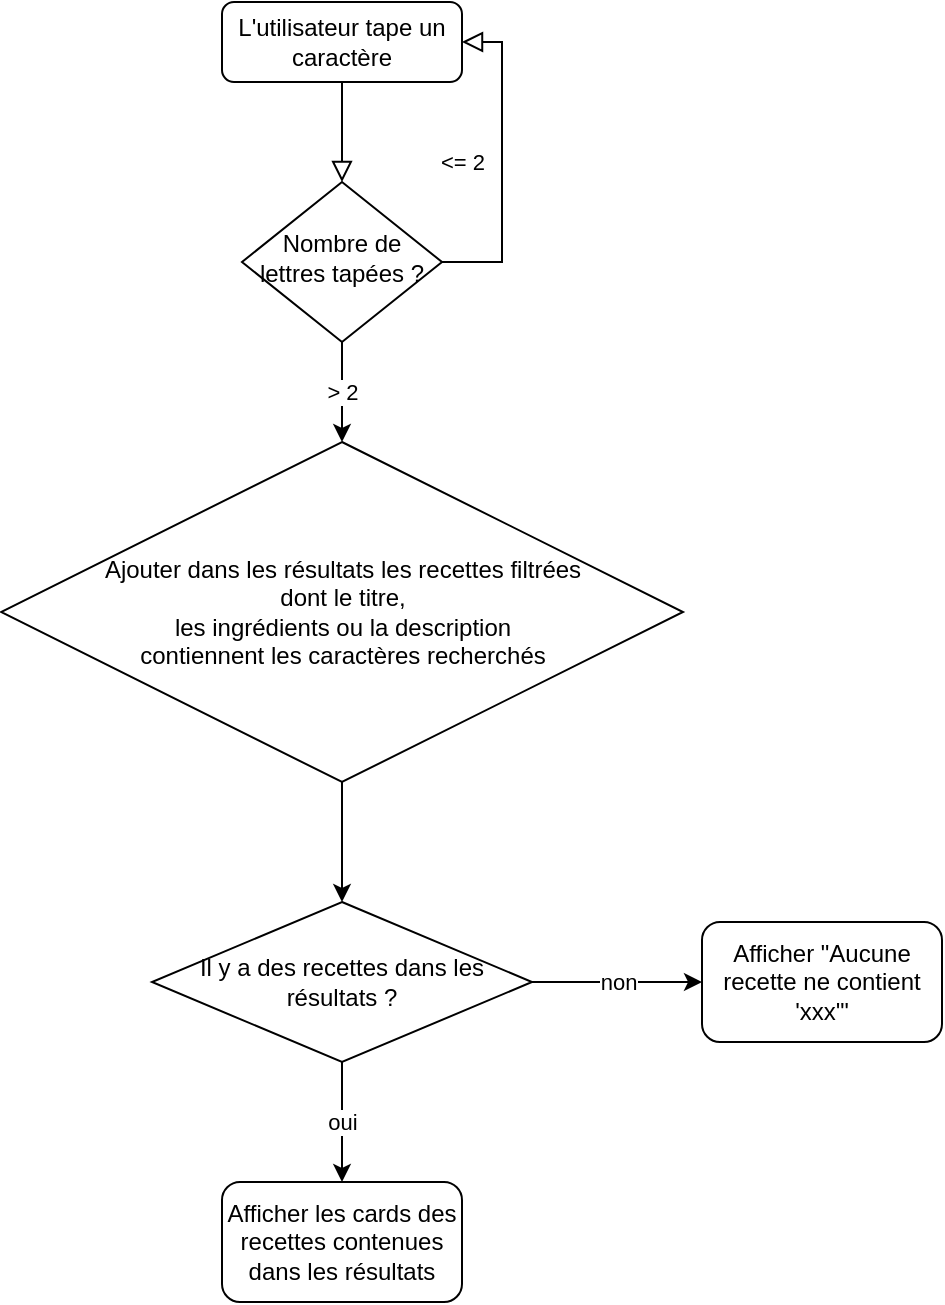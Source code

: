 <mxfile version="21.4.0" type="github">
  <diagram id="C5RBs43oDa-KdzZeNtuy" name="Page-1">
    <mxGraphModel dx="1050" dy="581" grid="1" gridSize="10" guides="1" tooltips="1" connect="1" arrows="1" fold="1" page="1" pageScale="1" pageWidth="827" pageHeight="1169" math="0" shadow="0">
      <root>
        <mxCell id="WIyWlLk6GJQsqaUBKTNV-0" />
        <mxCell id="WIyWlLk6GJQsqaUBKTNV-1" parent="WIyWlLk6GJQsqaUBKTNV-0" />
        <mxCell id="qFMe0frA2DKLZ1qUmXfM-1" value="" style="rounded=0;html=1;jettySize=auto;orthogonalLoop=1;fontSize=11;endArrow=block;endFill=0;endSize=8;strokeWidth=1;shadow=0;labelBackgroundColor=none;edgeStyle=orthogonalEdgeStyle;" parent="WIyWlLk6GJQsqaUBKTNV-1" source="qFMe0frA2DKLZ1qUmXfM-2" target="qFMe0frA2DKLZ1qUmXfM-4" edge="1">
          <mxGeometry relative="1" as="geometry" />
        </mxCell>
        <mxCell id="qFMe0frA2DKLZ1qUmXfM-2" value="L&#39;utilisateur tape un caractère" style="rounded=1;whiteSpace=wrap;html=1;fontSize=12;glass=0;strokeWidth=1;shadow=0;" parent="WIyWlLk6GJQsqaUBKTNV-1" vertex="1">
          <mxGeometry x="344" y="50" width="120" height="40" as="geometry" />
        </mxCell>
        <mxCell id="qFMe0frA2DKLZ1qUmXfM-3" value="&amp;lt;= 2" style="edgeStyle=orthogonalEdgeStyle;rounded=0;html=1;jettySize=auto;orthogonalLoop=1;fontSize=11;endArrow=block;endFill=0;endSize=8;strokeWidth=1;shadow=0;labelBackgroundColor=none;entryX=1;entryY=0.5;entryDx=0;entryDy=0;" parent="WIyWlLk6GJQsqaUBKTNV-1" source="qFMe0frA2DKLZ1qUmXfM-4" target="qFMe0frA2DKLZ1qUmXfM-2" edge="1">
          <mxGeometry y="20" relative="1" as="geometry">
            <mxPoint as="offset" />
            <mxPoint x="504" y="180" as="targetPoint" />
            <Array as="points">
              <mxPoint x="484" y="180" />
              <mxPoint x="484" y="70" />
            </Array>
          </mxGeometry>
        </mxCell>
        <mxCell id="qFMe0frA2DKLZ1qUmXfM-25" value="&amp;gt; 2" style="edgeStyle=orthogonalEdgeStyle;rounded=0;orthogonalLoop=1;jettySize=auto;html=1;exitX=0.5;exitY=1;exitDx=0;exitDy=0;entryX=0.5;entryY=0;entryDx=0;entryDy=0;" parent="WIyWlLk6GJQsqaUBKTNV-1" source="qFMe0frA2DKLZ1qUmXfM-4" target="qFMe0frA2DKLZ1qUmXfM-13" edge="1">
          <mxGeometry relative="1" as="geometry" />
        </mxCell>
        <mxCell id="qFMe0frA2DKLZ1qUmXfM-4" value="Nombre de lettres tapées ?" style="rhombus;whiteSpace=wrap;html=1;shadow=0;fontFamily=Helvetica;fontSize=12;align=center;strokeWidth=1;spacing=6;spacingTop=-4;" parent="WIyWlLk6GJQsqaUBKTNV-1" vertex="1">
          <mxGeometry x="354" y="140" width="100" height="80" as="geometry" />
        </mxCell>
        <mxCell id="bpUgaR_IsCuwtOicT5Lr-5" style="edgeStyle=orthogonalEdgeStyle;rounded=0;orthogonalLoop=1;jettySize=auto;html=1;exitX=0.5;exitY=1;exitDx=0;exitDy=0;entryX=0.5;entryY=0;entryDx=0;entryDy=0;" edge="1" parent="WIyWlLk6GJQsqaUBKTNV-1" source="qFMe0frA2DKLZ1qUmXfM-13" target="bpUgaR_IsCuwtOicT5Lr-2">
          <mxGeometry relative="1" as="geometry" />
        </mxCell>
        <mxCell id="qFMe0frA2DKLZ1qUmXfM-13" value="Ajouter dans les résultats les recettes filtrées &lt;br&gt;dont le titre, &lt;br&gt;les ingrédients ou la description &lt;br&gt;contiennent les caractères recherchés" style="rhombus;whiteSpace=wrap;html=1;" parent="WIyWlLk6GJQsqaUBKTNV-1" vertex="1">
          <mxGeometry x="233.5" y="270" width="341" height="170" as="geometry" />
        </mxCell>
        <mxCell id="bpUgaR_IsCuwtOicT5Lr-0" value="non" style="edgeStyle=orthogonalEdgeStyle;rounded=0;orthogonalLoop=1;jettySize=auto;html=1;exitX=1;exitY=0.5;exitDx=0;exitDy=0;entryX=0;entryY=0.5;entryDx=0;entryDy=0;" edge="1" parent="WIyWlLk6GJQsqaUBKTNV-1" source="bpUgaR_IsCuwtOicT5Lr-2" target="bpUgaR_IsCuwtOicT5Lr-4">
          <mxGeometry relative="1" as="geometry" />
        </mxCell>
        <mxCell id="bpUgaR_IsCuwtOicT5Lr-1" value="oui" style="edgeStyle=orthogonalEdgeStyle;rounded=0;orthogonalLoop=1;jettySize=auto;html=1;exitX=0.5;exitY=1;exitDx=0;exitDy=0;entryX=0.5;entryY=0;entryDx=0;entryDy=0;" edge="1" parent="WIyWlLk6GJQsqaUBKTNV-1" source="bpUgaR_IsCuwtOicT5Lr-2" target="bpUgaR_IsCuwtOicT5Lr-3">
          <mxGeometry relative="1" as="geometry" />
        </mxCell>
        <mxCell id="bpUgaR_IsCuwtOicT5Lr-2" value="Il y a des recettes dans les résultats ?" style="rhombus;whiteSpace=wrap;html=1;" vertex="1" parent="WIyWlLk6GJQsqaUBKTNV-1">
          <mxGeometry x="309" y="500" width="190" height="80" as="geometry" />
        </mxCell>
        <mxCell id="bpUgaR_IsCuwtOicT5Lr-3" value="Afficher les cards des recettes contenues dans les résultats" style="rounded=1;whiteSpace=wrap;html=1;" vertex="1" parent="WIyWlLk6GJQsqaUBKTNV-1">
          <mxGeometry x="344" y="640" width="120" height="60" as="geometry" />
        </mxCell>
        <mxCell id="bpUgaR_IsCuwtOicT5Lr-4" value="Afficher &quot;Aucune recette ne contient &#39;xxx&#39;&quot;" style="rounded=1;whiteSpace=wrap;html=1;" vertex="1" parent="WIyWlLk6GJQsqaUBKTNV-1">
          <mxGeometry x="584" y="510" width="120" height="60" as="geometry" />
        </mxCell>
      </root>
    </mxGraphModel>
  </diagram>
</mxfile>
